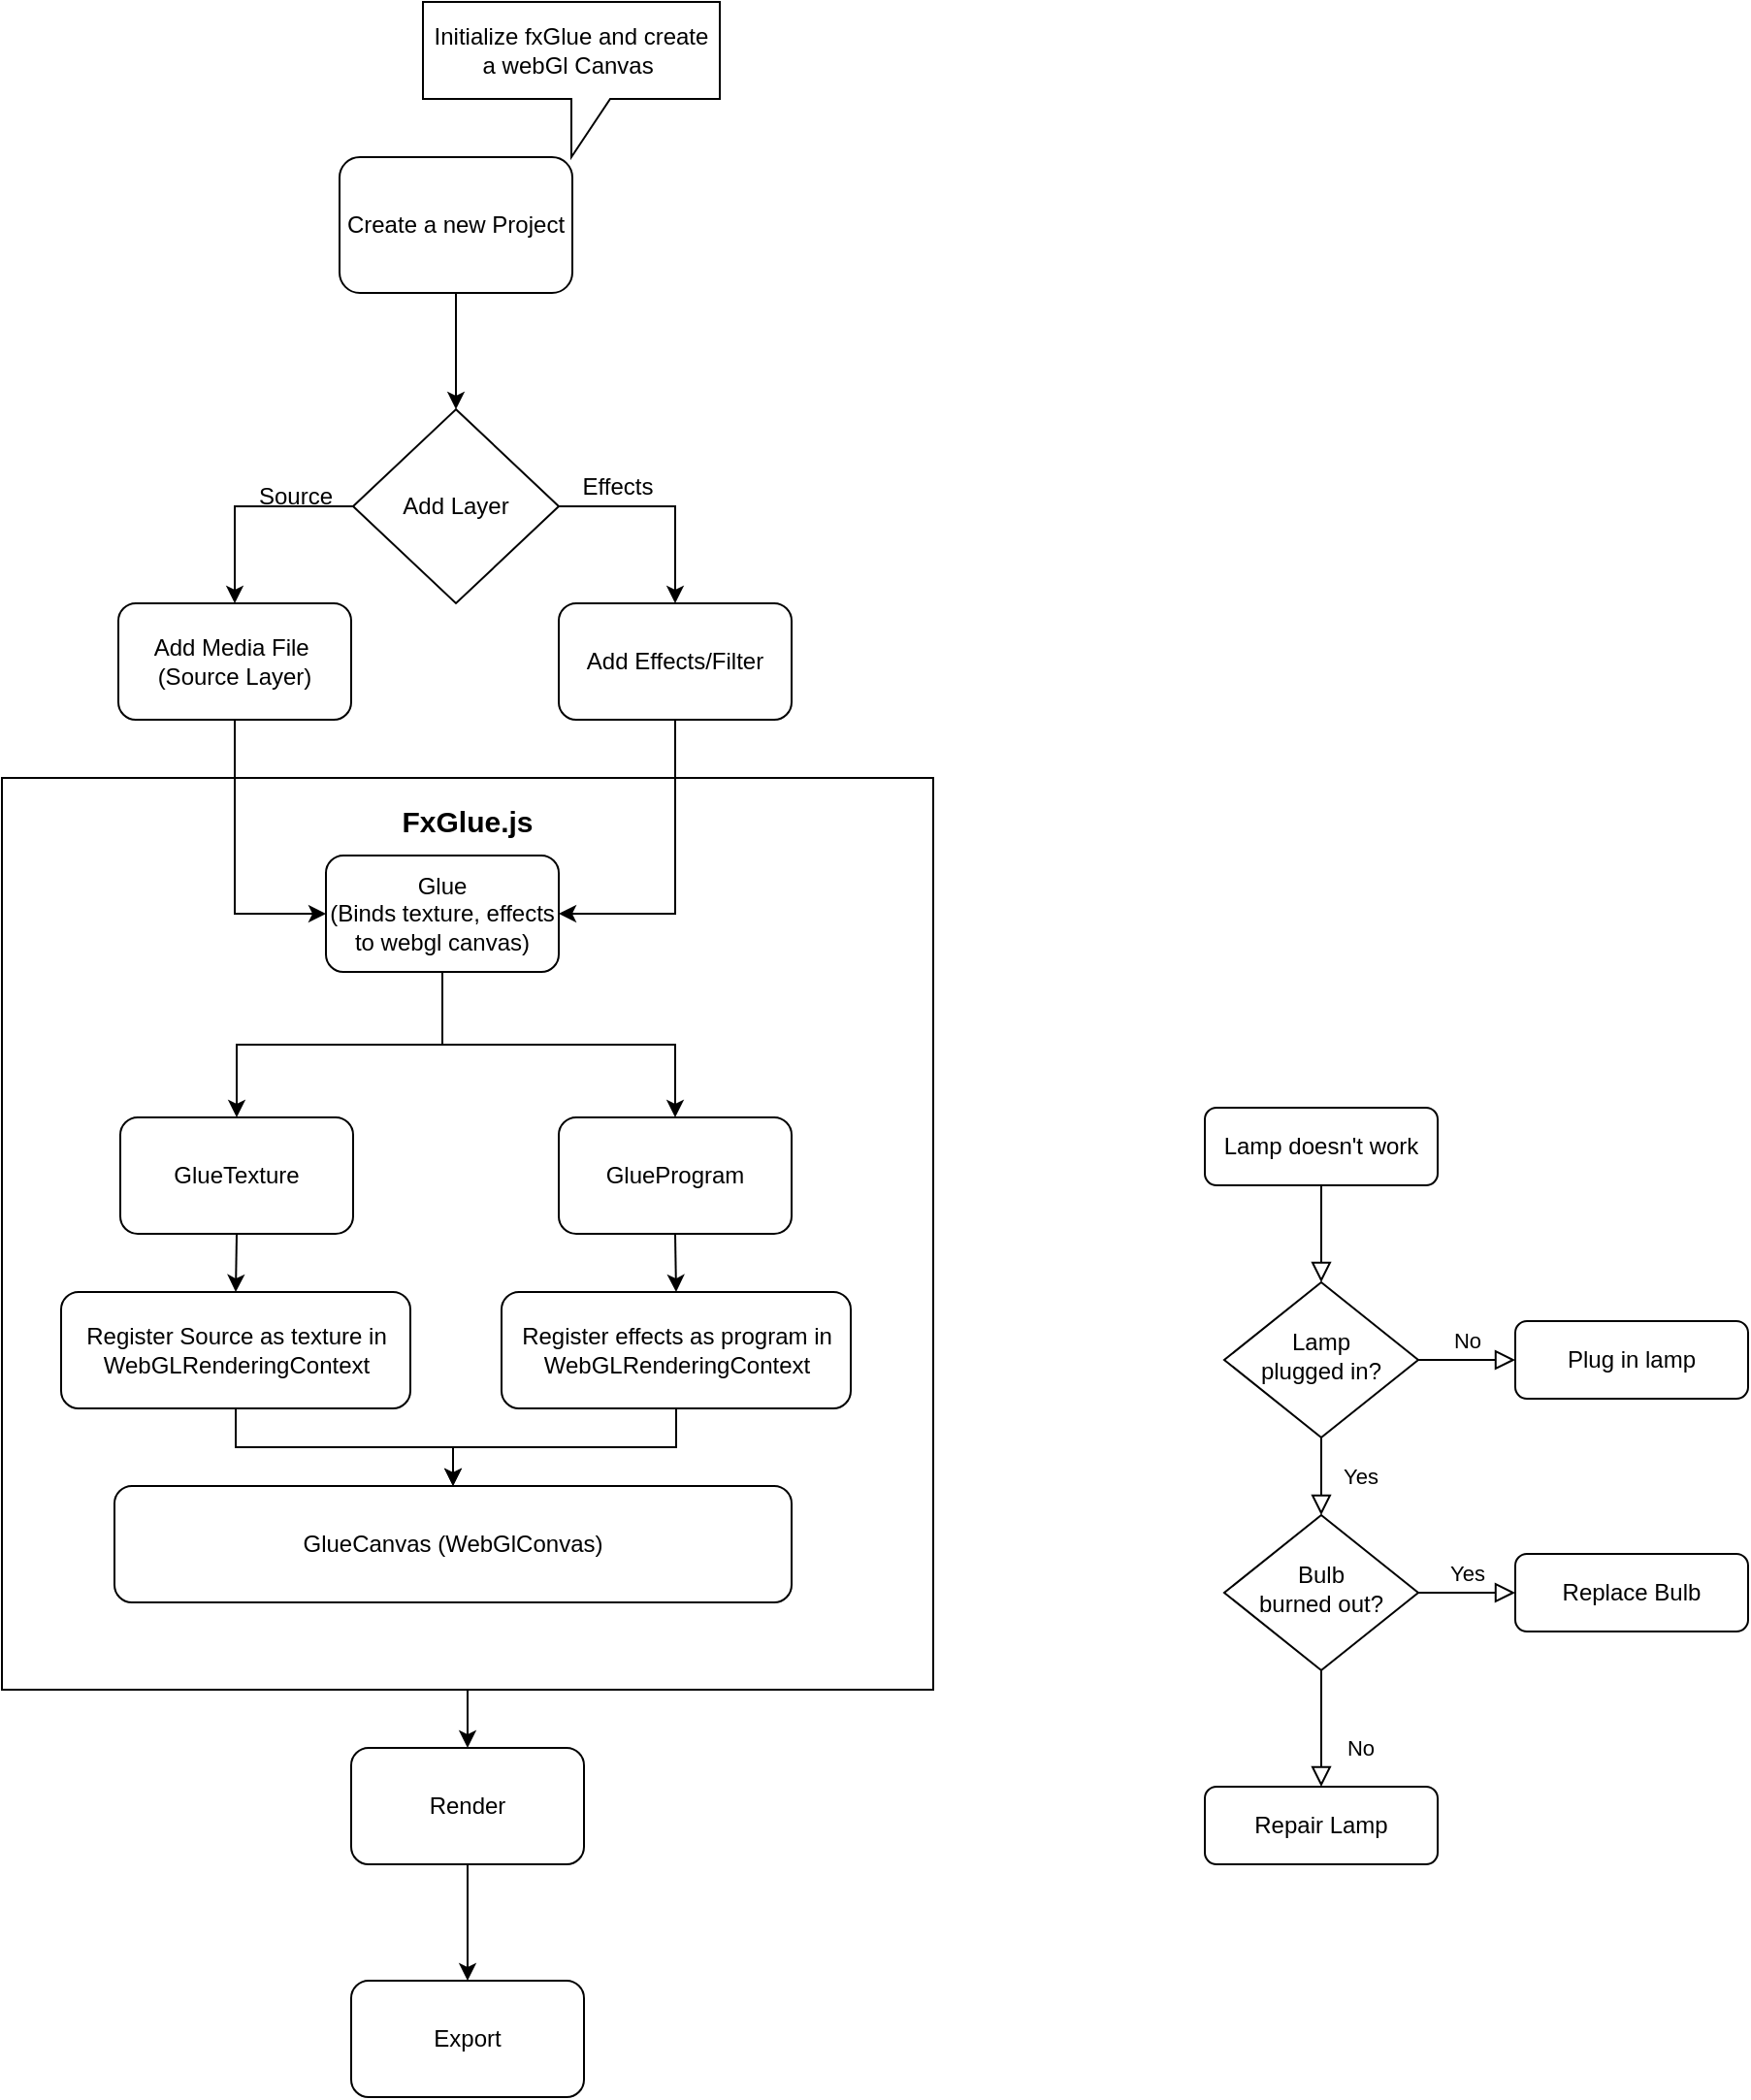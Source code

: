 <mxfile version="20.8.5" type="github">
  <diagram id="C5RBs43oDa-KdzZeNtuy" name="Page-1">
    <mxGraphModel dx="1434" dy="1925" grid="1" gridSize="10" guides="1" tooltips="1" connect="1" arrows="1" fold="1" page="1" pageScale="1" pageWidth="827" pageHeight="1169" math="0" shadow="0">
      <root>
        <mxCell id="WIyWlLk6GJQsqaUBKTNV-0" />
        <mxCell id="WIyWlLk6GJQsqaUBKTNV-1" parent="WIyWlLk6GJQsqaUBKTNV-0" />
        <mxCell id="JSDUIZoFdhttjqrRhheN-36" style="edgeStyle=orthogonalEdgeStyle;rounded=0;orthogonalLoop=1;jettySize=auto;html=1;exitX=0.5;exitY=1;exitDx=0;exitDy=0;fontSize=15;" edge="1" parent="WIyWlLk6GJQsqaUBKTNV-1" source="JSDUIZoFdhttjqrRhheN-16" target="JSDUIZoFdhttjqrRhheN-35">
          <mxGeometry relative="1" as="geometry" />
        </mxCell>
        <mxCell id="JSDUIZoFdhttjqrRhheN-16" value="&lt;b&gt;&lt;font style=&quot;font-size: 15px;&quot;&gt;FxGlue.js&lt;/font&gt;&lt;/b&gt;" style="rounded=0;whiteSpace=wrap;html=1;verticalAlign=top;spacingTop=7;" vertex="1" parent="WIyWlLk6GJQsqaUBKTNV-1">
          <mxGeometry x="120" y="280" width="480" height="470" as="geometry" />
        </mxCell>
        <mxCell id="WIyWlLk6GJQsqaUBKTNV-2" value="" style="rounded=0;html=1;jettySize=auto;orthogonalLoop=1;fontSize=11;endArrow=block;endFill=0;endSize=8;strokeWidth=1;shadow=0;labelBackgroundColor=none;edgeStyle=orthogonalEdgeStyle;" parent="WIyWlLk6GJQsqaUBKTNV-1" source="WIyWlLk6GJQsqaUBKTNV-3" target="WIyWlLk6GJQsqaUBKTNV-6" edge="1">
          <mxGeometry relative="1" as="geometry" />
        </mxCell>
        <mxCell id="WIyWlLk6GJQsqaUBKTNV-3" value="Lamp doesn&#39;t work" style="rounded=1;whiteSpace=wrap;html=1;fontSize=12;glass=0;strokeWidth=1;shadow=0;" parent="WIyWlLk6GJQsqaUBKTNV-1" vertex="1">
          <mxGeometry x="740" y="450" width="120" height="40" as="geometry" />
        </mxCell>
        <mxCell id="WIyWlLk6GJQsqaUBKTNV-4" value="Yes" style="rounded=0;html=1;jettySize=auto;orthogonalLoop=1;fontSize=11;endArrow=block;endFill=0;endSize=8;strokeWidth=1;shadow=0;labelBackgroundColor=none;edgeStyle=orthogonalEdgeStyle;" parent="WIyWlLk6GJQsqaUBKTNV-1" source="WIyWlLk6GJQsqaUBKTNV-6" target="WIyWlLk6GJQsqaUBKTNV-10" edge="1">
          <mxGeometry y="20" relative="1" as="geometry">
            <mxPoint as="offset" />
          </mxGeometry>
        </mxCell>
        <mxCell id="WIyWlLk6GJQsqaUBKTNV-5" value="No" style="edgeStyle=orthogonalEdgeStyle;rounded=0;html=1;jettySize=auto;orthogonalLoop=1;fontSize=11;endArrow=block;endFill=0;endSize=8;strokeWidth=1;shadow=0;labelBackgroundColor=none;" parent="WIyWlLk6GJQsqaUBKTNV-1" source="WIyWlLk6GJQsqaUBKTNV-6" target="WIyWlLk6GJQsqaUBKTNV-7" edge="1">
          <mxGeometry y="10" relative="1" as="geometry">
            <mxPoint as="offset" />
          </mxGeometry>
        </mxCell>
        <mxCell id="WIyWlLk6GJQsqaUBKTNV-6" value="Lamp&lt;br&gt;plugged in?" style="rhombus;whiteSpace=wrap;html=1;shadow=0;fontFamily=Helvetica;fontSize=12;align=center;strokeWidth=1;spacing=6;spacingTop=-4;" parent="WIyWlLk6GJQsqaUBKTNV-1" vertex="1">
          <mxGeometry x="750" y="540" width="100" height="80" as="geometry" />
        </mxCell>
        <mxCell id="WIyWlLk6GJQsqaUBKTNV-7" value="Plug in lamp" style="rounded=1;whiteSpace=wrap;html=1;fontSize=12;glass=0;strokeWidth=1;shadow=0;" parent="WIyWlLk6GJQsqaUBKTNV-1" vertex="1">
          <mxGeometry x="900" y="560" width="120" height="40" as="geometry" />
        </mxCell>
        <mxCell id="WIyWlLk6GJQsqaUBKTNV-8" value="No" style="rounded=0;html=1;jettySize=auto;orthogonalLoop=1;fontSize=11;endArrow=block;endFill=0;endSize=8;strokeWidth=1;shadow=0;labelBackgroundColor=none;edgeStyle=orthogonalEdgeStyle;" parent="WIyWlLk6GJQsqaUBKTNV-1" source="WIyWlLk6GJQsqaUBKTNV-10" target="WIyWlLk6GJQsqaUBKTNV-11" edge="1">
          <mxGeometry x="0.333" y="20" relative="1" as="geometry">
            <mxPoint as="offset" />
          </mxGeometry>
        </mxCell>
        <mxCell id="WIyWlLk6GJQsqaUBKTNV-9" value="Yes" style="edgeStyle=orthogonalEdgeStyle;rounded=0;html=1;jettySize=auto;orthogonalLoop=1;fontSize=11;endArrow=block;endFill=0;endSize=8;strokeWidth=1;shadow=0;labelBackgroundColor=none;" parent="WIyWlLk6GJQsqaUBKTNV-1" source="WIyWlLk6GJQsqaUBKTNV-10" target="WIyWlLk6GJQsqaUBKTNV-12" edge="1">
          <mxGeometry y="10" relative="1" as="geometry">
            <mxPoint as="offset" />
          </mxGeometry>
        </mxCell>
        <mxCell id="WIyWlLk6GJQsqaUBKTNV-10" value="Bulb&lt;br&gt;burned out?" style="rhombus;whiteSpace=wrap;html=1;shadow=0;fontFamily=Helvetica;fontSize=12;align=center;strokeWidth=1;spacing=6;spacingTop=-4;" parent="WIyWlLk6GJQsqaUBKTNV-1" vertex="1">
          <mxGeometry x="750" y="660" width="100" height="80" as="geometry" />
        </mxCell>
        <mxCell id="WIyWlLk6GJQsqaUBKTNV-11" value="Repair Lamp" style="rounded=1;whiteSpace=wrap;html=1;fontSize=12;glass=0;strokeWidth=1;shadow=0;" parent="WIyWlLk6GJQsqaUBKTNV-1" vertex="1">
          <mxGeometry x="740" y="800" width="120" height="40" as="geometry" />
        </mxCell>
        <mxCell id="WIyWlLk6GJQsqaUBKTNV-12" value="Replace Bulb" style="rounded=1;whiteSpace=wrap;html=1;fontSize=12;glass=0;strokeWidth=1;shadow=0;" parent="WIyWlLk6GJQsqaUBKTNV-1" vertex="1">
          <mxGeometry x="900" y="680" width="120" height="40" as="geometry" />
        </mxCell>
        <mxCell id="JSDUIZoFdhttjqrRhheN-13" style="edgeStyle=orthogonalEdgeStyle;rounded=0;orthogonalLoop=1;jettySize=auto;html=1;exitX=0.5;exitY=1;exitDx=0;exitDy=0;entryX=0.5;entryY=0;entryDx=0;entryDy=0;" edge="1" parent="WIyWlLk6GJQsqaUBKTNV-1" source="JSDUIZoFdhttjqrRhheN-0" target="JSDUIZoFdhttjqrRhheN-10">
          <mxGeometry relative="1" as="geometry" />
        </mxCell>
        <mxCell id="JSDUIZoFdhttjqrRhheN-0" value="Create a new Project" style="rounded=1;whiteSpace=wrap;html=1;" vertex="1" parent="WIyWlLk6GJQsqaUBKTNV-1">
          <mxGeometry x="294" y="-40" width="120" height="70" as="geometry" />
        </mxCell>
        <mxCell id="JSDUIZoFdhttjqrRhheN-33" style="edgeStyle=orthogonalEdgeStyle;rounded=0;orthogonalLoop=1;jettySize=auto;html=1;exitX=0.5;exitY=1;exitDx=0;exitDy=0;entryX=0;entryY=0.5;entryDx=0;entryDy=0;fontSize=15;" edge="1" parent="WIyWlLk6GJQsqaUBKTNV-1" source="JSDUIZoFdhttjqrRhheN-4" target="JSDUIZoFdhttjqrRhheN-25">
          <mxGeometry relative="1" as="geometry" />
        </mxCell>
        <mxCell id="JSDUIZoFdhttjqrRhheN-4" value="Add Media File&amp;nbsp;&lt;br&gt;(Source Layer)" style="whiteSpace=wrap;html=1;rounded=1;" vertex="1" parent="WIyWlLk6GJQsqaUBKTNV-1">
          <mxGeometry x="180" y="190" width="120" height="60" as="geometry" />
        </mxCell>
        <mxCell id="JSDUIZoFdhttjqrRhheN-34" style="edgeStyle=orthogonalEdgeStyle;rounded=0;orthogonalLoop=1;jettySize=auto;html=1;exitX=0.5;exitY=1;exitDx=0;exitDy=0;entryX=1;entryY=0.5;entryDx=0;entryDy=0;fontSize=15;" edge="1" parent="WIyWlLk6GJQsqaUBKTNV-1" source="JSDUIZoFdhttjqrRhheN-6" target="JSDUIZoFdhttjqrRhheN-25">
          <mxGeometry relative="1" as="geometry" />
        </mxCell>
        <mxCell id="JSDUIZoFdhttjqrRhheN-6" value="Add Effects/Filter" style="whiteSpace=wrap;html=1;rounded=1;" vertex="1" parent="WIyWlLk6GJQsqaUBKTNV-1">
          <mxGeometry x="407" y="190" width="120" height="60" as="geometry" />
        </mxCell>
        <mxCell id="JSDUIZoFdhttjqrRhheN-11" style="edgeStyle=orthogonalEdgeStyle;rounded=0;orthogonalLoop=1;jettySize=auto;html=1;entryX=0.5;entryY=0;entryDx=0;entryDy=0;" edge="1" parent="WIyWlLk6GJQsqaUBKTNV-1" source="JSDUIZoFdhttjqrRhheN-10" target="JSDUIZoFdhttjqrRhheN-4">
          <mxGeometry relative="1" as="geometry" />
        </mxCell>
        <mxCell id="JSDUIZoFdhttjqrRhheN-12" style="edgeStyle=orthogonalEdgeStyle;rounded=0;orthogonalLoop=1;jettySize=auto;html=1;exitX=1;exitY=0.5;exitDx=0;exitDy=0;entryX=0.5;entryY=0;entryDx=0;entryDy=0;" edge="1" parent="WIyWlLk6GJQsqaUBKTNV-1" source="JSDUIZoFdhttjqrRhheN-10" target="JSDUIZoFdhttjqrRhheN-6">
          <mxGeometry relative="1" as="geometry" />
        </mxCell>
        <mxCell id="JSDUIZoFdhttjqrRhheN-10" value="Add Layer" style="rhombus;whiteSpace=wrap;html=1;" vertex="1" parent="WIyWlLk6GJQsqaUBKTNV-1">
          <mxGeometry x="301" y="90" width="106" height="100" as="geometry" />
        </mxCell>
        <mxCell id="JSDUIZoFdhttjqrRhheN-14" value="Source" style="text;html=1;align=center;verticalAlign=middle;resizable=0;points=[];autosize=1;strokeColor=none;fillColor=none;" vertex="1" parent="WIyWlLk6GJQsqaUBKTNV-1">
          <mxGeometry x="241" y="120" width="60" height="30" as="geometry" />
        </mxCell>
        <mxCell id="JSDUIZoFdhttjqrRhheN-15" value="Effects" style="text;html=1;align=center;verticalAlign=middle;resizable=0;points=[];autosize=1;strokeColor=none;fillColor=none;" vertex="1" parent="WIyWlLk6GJQsqaUBKTNV-1">
          <mxGeometry x="407" y="115" width="60" height="30" as="geometry" />
        </mxCell>
        <mxCell id="JSDUIZoFdhttjqrRhheN-18" value="Initialize fxGlue and create a webGl Canvas&amp;nbsp;" style="shape=callout;whiteSpace=wrap;html=1;perimeter=calloutPerimeter;" vertex="1" parent="WIyWlLk6GJQsqaUBKTNV-1">
          <mxGeometry x="337" y="-120" width="153" height="80" as="geometry" />
        </mxCell>
        <mxCell id="JSDUIZoFdhttjqrRhheN-31" style="edgeStyle=orthogonalEdgeStyle;rounded=0;orthogonalLoop=1;jettySize=auto;html=1;exitX=0.5;exitY=1;exitDx=0;exitDy=0;" edge="1" parent="WIyWlLk6GJQsqaUBKTNV-1" source="JSDUIZoFdhttjqrRhheN-19" target="JSDUIZoFdhttjqrRhheN-24">
          <mxGeometry relative="1" as="geometry" />
        </mxCell>
        <mxCell id="JSDUIZoFdhttjqrRhheN-19" value="Register Source as texture in WebGLRenderingContext" style="rounded=1;whiteSpace=wrap;html=1;" vertex="1" parent="WIyWlLk6GJQsqaUBKTNV-1">
          <mxGeometry x="150.5" y="545" width="180" height="60" as="geometry" />
        </mxCell>
        <mxCell id="JSDUIZoFdhttjqrRhheN-32" style="edgeStyle=orthogonalEdgeStyle;rounded=0;orthogonalLoop=1;jettySize=auto;html=1;exitX=0.5;exitY=1;exitDx=0;exitDy=0;" edge="1" parent="WIyWlLk6GJQsqaUBKTNV-1" source="JSDUIZoFdhttjqrRhheN-20" target="JSDUIZoFdhttjqrRhheN-24">
          <mxGeometry relative="1" as="geometry" />
        </mxCell>
        <mxCell id="JSDUIZoFdhttjqrRhheN-20" value="Register effects as program in WebGLRenderingContext" style="rounded=1;whiteSpace=wrap;html=1;" vertex="1" parent="WIyWlLk6GJQsqaUBKTNV-1">
          <mxGeometry x="377.5" y="545" width="180" height="60" as="geometry" />
        </mxCell>
        <mxCell id="JSDUIZoFdhttjqrRhheN-29" style="edgeStyle=orthogonalEdgeStyle;rounded=0;orthogonalLoop=1;jettySize=auto;html=1;exitX=0.5;exitY=1;exitDx=0;exitDy=0;entryX=0.5;entryY=0;entryDx=0;entryDy=0;" edge="1" parent="WIyWlLk6GJQsqaUBKTNV-1" source="JSDUIZoFdhttjqrRhheN-21" target="JSDUIZoFdhttjqrRhheN-19">
          <mxGeometry relative="1" as="geometry" />
        </mxCell>
        <mxCell id="JSDUIZoFdhttjqrRhheN-21" value="GlueTexture" style="rounded=1;whiteSpace=wrap;html=1;" vertex="1" parent="WIyWlLk6GJQsqaUBKTNV-1">
          <mxGeometry x="181" y="455" width="120" height="60" as="geometry" />
        </mxCell>
        <mxCell id="JSDUIZoFdhttjqrRhheN-30" style="edgeStyle=orthogonalEdgeStyle;rounded=0;orthogonalLoop=1;jettySize=auto;html=1;exitX=0.5;exitY=1;exitDx=0;exitDy=0;entryX=0.5;entryY=0;entryDx=0;entryDy=0;" edge="1" parent="WIyWlLk6GJQsqaUBKTNV-1" source="JSDUIZoFdhttjqrRhheN-22" target="JSDUIZoFdhttjqrRhheN-20">
          <mxGeometry relative="1" as="geometry" />
        </mxCell>
        <mxCell id="JSDUIZoFdhttjqrRhheN-22" value="GlueProgram" style="rounded=1;whiteSpace=wrap;html=1;" vertex="1" parent="WIyWlLk6GJQsqaUBKTNV-1">
          <mxGeometry x="407" y="455" width="120" height="60" as="geometry" />
        </mxCell>
        <mxCell id="JSDUIZoFdhttjqrRhheN-24" value="GlueCanvas (WebGlConvas)" style="rounded=1;whiteSpace=wrap;html=1;" vertex="1" parent="WIyWlLk6GJQsqaUBKTNV-1">
          <mxGeometry x="178" y="645" width="349" height="60" as="geometry" />
        </mxCell>
        <mxCell id="JSDUIZoFdhttjqrRhheN-27" style="edgeStyle=orthogonalEdgeStyle;rounded=0;orthogonalLoop=1;jettySize=auto;html=1;exitX=0.5;exitY=1;exitDx=0;exitDy=0;" edge="1" parent="WIyWlLk6GJQsqaUBKTNV-1" source="JSDUIZoFdhttjqrRhheN-25" target="JSDUIZoFdhttjqrRhheN-21">
          <mxGeometry relative="1" as="geometry" />
        </mxCell>
        <mxCell id="JSDUIZoFdhttjqrRhheN-28" style="edgeStyle=orthogonalEdgeStyle;rounded=0;orthogonalLoop=1;jettySize=auto;html=1;exitX=0.5;exitY=1;exitDx=0;exitDy=0;" edge="1" parent="WIyWlLk6GJQsqaUBKTNV-1" source="JSDUIZoFdhttjqrRhheN-25" target="JSDUIZoFdhttjqrRhheN-22">
          <mxGeometry relative="1" as="geometry" />
        </mxCell>
        <mxCell id="JSDUIZoFdhttjqrRhheN-25" value="Glue&lt;br&gt;(Binds texture, effects to webgl canvas)" style="rounded=1;whiteSpace=wrap;html=1;" vertex="1" parent="WIyWlLk6GJQsqaUBKTNV-1">
          <mxGeometry x="287" y="320" width="120" height="60" as="geometry" />
        </mxCell>
        <mxCell id="JSDUIZoFdhttjqrRhheN-38" style="edgeStyle=orthogonalEdgeStyle;rounded=0;orthogonalLoop=1;jettySize=auto;html=1;exitX=0.5;exitY=1;exitDx=0;exitDy=0;fontSize=15;" edge="1" parent="WIyWlLk6GJQsqaUBKTNV-1" source="JSDUIZoFdhttjqrRhheN-35" target="JSDUIZoFdhttjqrRhheN-37">
          <mxGeometry relative="1" as="geometry" />
        </mxCell>
        <mxCell id="JSDUIZoFdhttjqrRhheN-35" value="Render" style="rounded=1;whiteSpace=wrap;html=1;" vertex="1" parent="WIyWlLk6GJQsqaUBKTNV-1">
          <mxGeometry x="300" y="780" width="120" height="60" as="geometry" />
        </mxCell>
        <mxCell id="JSDUIZoFdhttjqrRhheN-37" value="Export" style="rounded=1;whiteSpace=wrap;html=1;" vertex="1" parent="WIyWlLk6GJQsqaUBKTNV-1">
          <mxGeometry x="300" y="900" width="120" height="60" as="geometry" />
        </mxCell>
      </root>
    </mxGraphModel>
  </diagram>
</mxfile>
